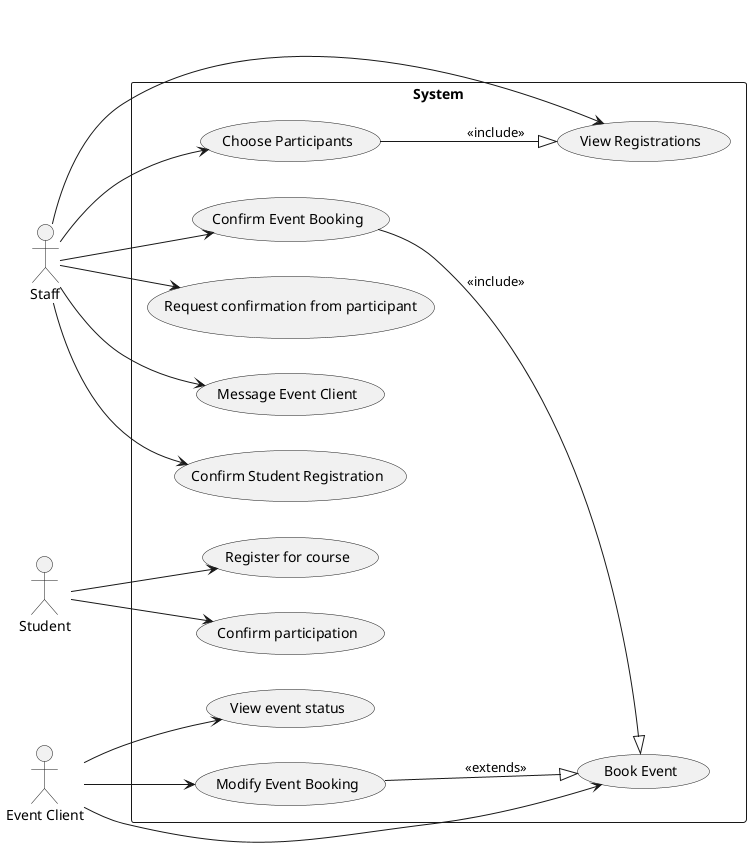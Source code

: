 @startuml
left to right direction

actor Staff as s1
actor Student as s2
actor "Event Client" as s3

rectangle "System" {
  s1 -down-> (Confirm Student Registration)
  s1 -down-> (Confirm Event Booking)
  s1 -down-> (View Registrations)
  s1 -down-> (Choose Participants)
  s1 -down-> (Request confirmation from participant)
  s1 -down-> (Message Event Client)

  s2 -down-> (Register for course)
  s2 -down-> (Confirm participation)

  s3 -down-> (View event status)
  s3 -down-> (Modify Event Booking)
  s3 -down-> (Book Event)

  (Modify Event Booking) --|> (Book Event) : <<extends>>
  (Choose Participants) --|> (View Registrations) : <<include>>
  (Confirm Event Booking) --|> (Book Event) : <<include>>
}
@enduml
